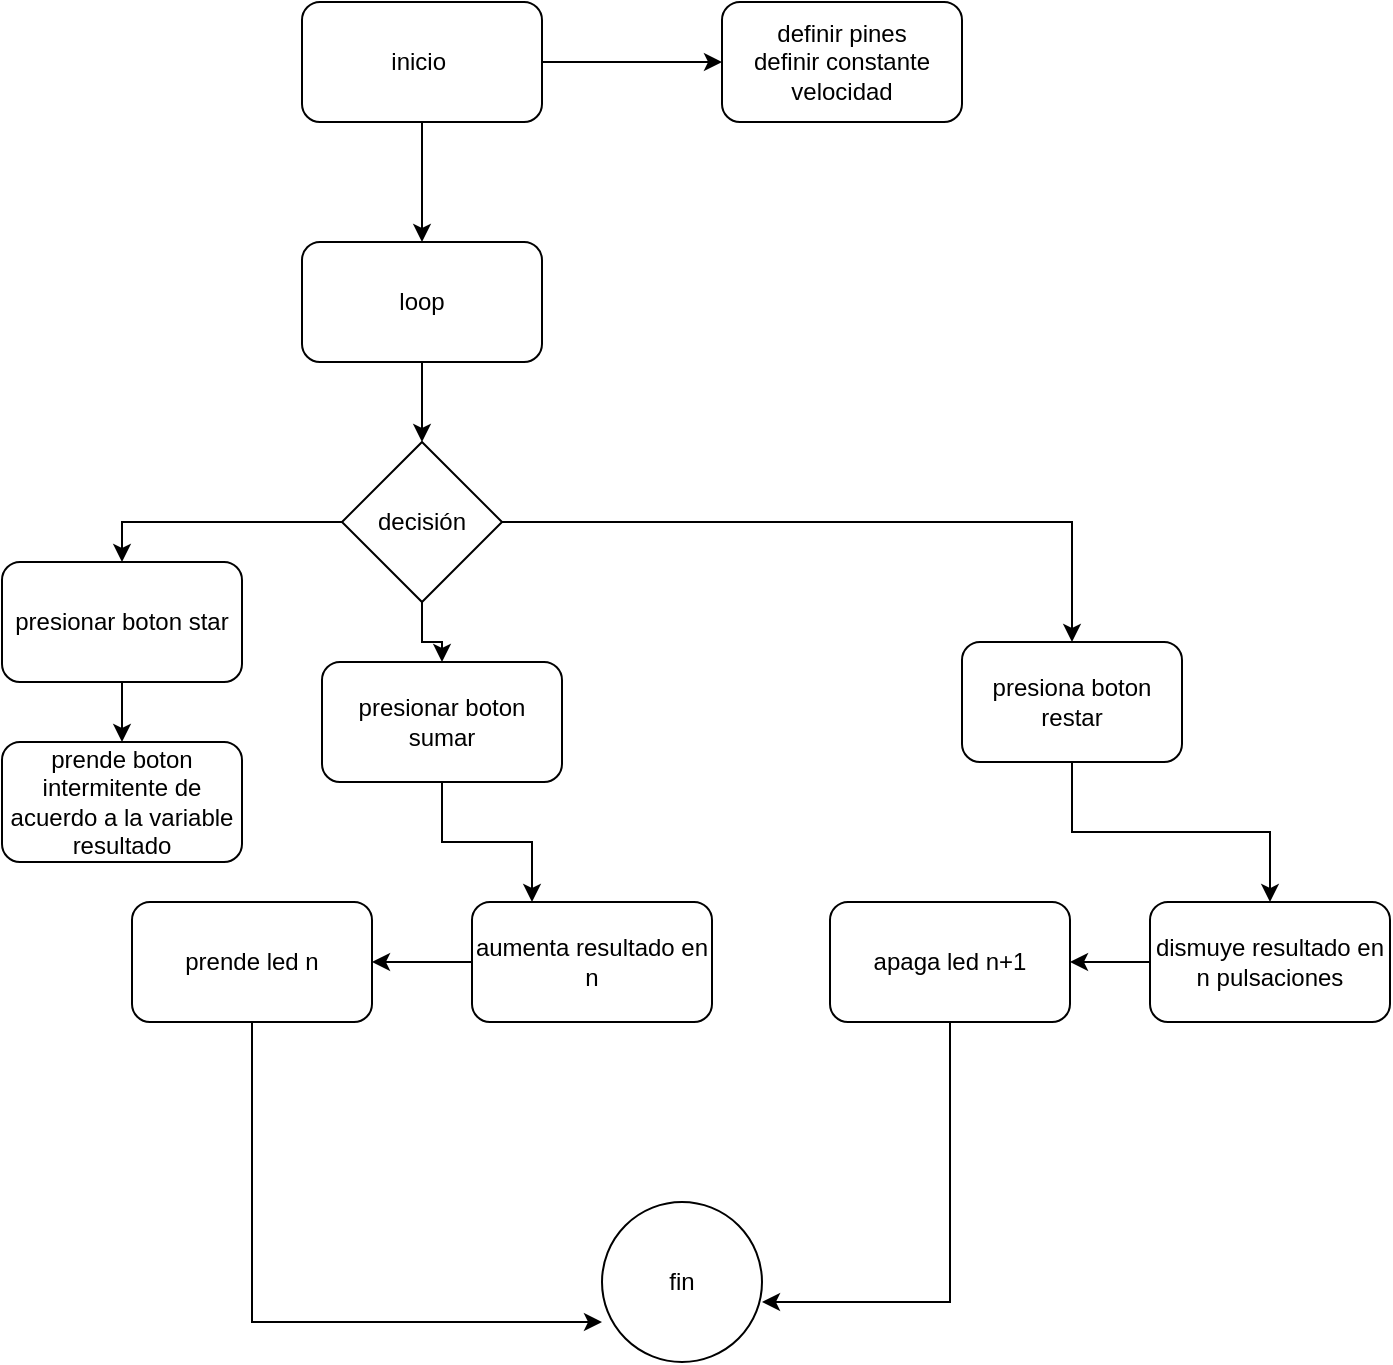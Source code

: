<mxfile version="13.9.8" type="github"><diagram id="2DMWZxgYW-daFrnhEKfw" name="Page-1"><mxGraphModel dx="766" dy="450" grid="1" gridSize="10" guides="1" tooltips="1" connect="1" arrows="1" fold="1" page="1" pageScale="1" pageWidth="827" pageHeight="1169" math="0" shadow="0"><root><mxCell id="0"/><mxCell id="1" parent="0"/><mxCell id="BRh6eord2LHTae4B7DdU-6" style="edgeStyle=orthogonalEdgeStyle;rounded=0;orthogonalLoop=1;jettySize=auto;html=1;exitX=0.5;exitY=1;exitDx=0;exitDy=0;" parent="1" source="BRh6eord2LHTae4B7DdU-1" target="BRh6eord2LHTae4B7DdU-3" edge="1"><mxGeometry relative="1" as="geometry"/></mxCell><mxCell id="BRh6eord2LHTae4B7DdU-7" style="edgeStyle=orthogonalEdgeStyle;rounded=0;orthogonalLoop=1;jettySize=auto;html=1;exitX=1;exitY=0.5;exitDx=0;exitDy=0;entryX=0;entryY=0.5;entryDx=0;entryDy=0;" parent="1" source="BRh6eord2LHTae4B7DdU-1" target="BRh6eord2LHTae4B7DdU-2" edge="1"><mxGeometry relative="1" as="geometry"/></mxCell><mxCell id="BRh6eord2LHTae4B7DdU-1" value="inicio&amp;nbsp;" style="rounded=1;whiteSpace=wrap;html=1;" parent="1" vertex="1"><mxGeometry x="150" y="90" width="120" height="60" as="geometry"/></mxCell><mxCell id="BRh6eord2LHTae4B7DdU-2" value="definir pines&lt;br&gt;definir constante velocidad" style="rounded=1;whiteSpace=wrap;html=1;" parent="1" vertex="1"><mxGeometry x="360" y="90" width="120" height="60" as="geometry"/></mxCell><mxCell id="BRh6eord2LHTae4B7DdU-17" style="edgeStyle=orthogonalEdgeStyle;rounded=0;orthogonalLoop=1;jettySize=auto;html=1;exitX=0.5;exitY=1;exitDx=0;exitDy=0;entryX=0.5;entryY=0;entryDx=0;entryDy=0;" parent="1" source="BRh6eord2LHTae4B7DdU-3" target="BRh6eord2LHTae4B7DdU-11" edge="1"><mxGeometry relative="1" as="geometry"/></mxCell><mxCell id="BRh6eord2LHTae4B7DdU-3" value="loop" style="rounded=1;whiteSpace=wrap;html=1;" parent="1" vertex="1"><mxGeometry x="150" y="210" width="120" height="60" as="geometry"/></mxCell><mxCell id="cg7cYSDFDLXOpd2WmhJb-35" style="edgeStyle=orthogonalEdgeStyle;rounded=0;orthogonalLoop=1;jettySize=auto;html=1;entryX=0.25;entryY=0;entryDx=0;entryDy=0;" edge="1" parent="1" source="BRh6eord2LHTae4B7DdU-4" target="cg7cYSDFDLXOpd2WmhJb-10"><mxGeometry relative="1" as="geometry"/></mxCell><mxCell id="BRh6eord2LHTae4B7DdU-4" value="presionar boton sumar" style="rounded=1;whiteSpace=wrap;html=1;" parent="1" vertex="1"><mxGeometry x="160" y="420" width="120" height="60" as="geometry"/></mxCell><mxCell id="BRh6eord2LHTae4B7DdU-12" style="edgeStyle=orthogonalEdgeStyle;rounded=0;orthogonalLoop=1;jettySize=auto;html=1;entryX=0.5;entryY=0;entryDx=0;entryDy=0;" parent="1" source="BRh6eord2LHTae4B7DdU-11" target="BRh6eord2LHTae4B7DdU-4" edge="1"><mxGeometry relative="1" as="geometry"/></mxCell><mxCell id="BRh6eord2LHTae4B7DdU-14" style="edgeStyle=orthogonalEdgeStyle;rounded=0;orthogonalLoop=1;jettySize=auto;html=1;exitX=1;exitY=0.5;exitDx=0;exitDy=0;" parent="1" source="BRh6eord2LHTae4B7DdU-11" target="BRh6eord2LHTae4B7DdU-13" edge="1"><mxGeometry relative="1" as="geometry"/></mxCell><mxCell id="BRh6eord2LHTae4B7DdU-61" style="edgeStyle=orthogonalEdgeStyle;rounded=0;orthogonalLoop=1;jettySize=auto;html=1;entryX=0.5;entryY=0;entryDx=0;entryDy=0;" parent="1" source="BRh6eord2LHTae4B7DdU-11" target="BRh6eord2LHTae4B7DdU-60" edge="1"><mxGeometry relative="1" as="geometry"/></mxCell><mxCell id="BRh6eord2LHTae4B7DdU-11" value="decisión" style="rhombus;whiteSpace=wrap;html=1;" parent="1" vertex="1"><mxGeometry x="170" y="310" width="80" height="80" as="geometry"/></mxCell><mxCell id="cg7cYSDFDLXOpd2WmhJb-52" style="edgeStyle=orthogonalEdgeStyle;rounded=0;orthogonalLoop=1;jettySize=auto;html=1;entryX=0.5;entryY=0;entryDx=0;entryDy=0;" edge="1" parent="1" source="BRh6eord2LHTae4B7DdU-13" target="cg7cYSDFDLXOpd2WmhJb-26"><mxGeometry relative="1" as="geometry"/></mxCell><mxCell id="BRh6eord2LHTae4B7DdU-13" value="presiona boton restar" style="rounded=1;whiteSpace=wrap;html=1;" parent="1" vertex="1"><mxGeometry x="480" y="410" width="110" height="60" as="geometry"/></mxCell><mxCell id="BRh6eord2LHTae4B7DdU-65" value="" style="edgeStyle=orthogonalEdgeStyle;rounded=0;orthogonalLoop=1;jettySize=auto;html=1;" parent="1" source="BRh6eord2LHTae4B7DdU-60" target="BRh6eord2LHTae4B7DdU-63" edge="1"><mxGeometry relative="1" as="geometry"/></mxCell><mxCell id="BRh6eord2LHTae4B7DdU-60" value="presionar boton star" style="rounded=1;whiteSpace=wrap;html=1;" parent="1" vertex="1"><mxGeometry y="370" width="120" height="60" as="geometry"/></mxCell><mxCell id="BRh6eord2LHTae4B7DdU-63" value="&lt;font style=&quot;vertical-align: inherit&quot;&gt;&lt;font style=&quot;vertical-align: inherit&quot;&gt;prende boton intermitente de acuerdo a la variable resultado&lt;/font&gt;&lt;/font&gt;" style="rounded=1;whiteSpace=wrap;html=1;" parent="1" vertex="1"><mxGeometry y="460" width="120" height="60" as="geometry"/></mxCell><mxCell id="cg7cYSDFDLXOpd2WmhJb-57" style="edgeStyle=orthogonalEdgeStyle;rounded=0;orthogonalLoop=1;jettySize=auto;html=1;entryX=0;entryY=0.75;entryDx=0;entryDy=0;entryPerimeter=0;" edge="1" parent="1" source="cg7cYSDFDLXOpd2WmhJb-1" target="cg7cYSDFDLXOpd2WmhJb-55"><mxGeometry relative="1" as="geometry"><Array as="points"><mxPoint x="125" y="750"/></Array></mxGeometry></mxCell><mxCell id="cg7cYSDFDLXOpd2WmhJb-1" value="prende led n" style="rounded=1;whiteSpace=wrap;html=1;" vertex="1" parent="1"><mxGeometry x="65" y="540" width="120" height="60" as="geometry"/></mxCell><mxCell id="cg7cYSDFDLXOpd2WmhJb-37" style="edgeStyle=orthogonalEdgeStyle;rounded=0;orthogonalLoop=1;jettySize=auto;html=1;entryX=1;entryY=0.5;entryDx=0;entryDy=0;" edge="1" parent="1" source="cg7cYSDFDLXOpd2WmhJb-10" target="cg7cYSDFDLXOpd2WmhJb-1"><mxGeometry relative="1" as="geometry"><mxPoint x="205" y="570" as="targetPoint"/></mxGeometry></mxCell><mxCell id="cg7cYSDFDLXOpd2WmhJb-10" value="aumenta resultado en n" style="rounded=1;whiteSpace=wrap;html=1;" vertex="1" parent="1"><mxGeometry x="235" y="540" width="120" height="60" as="geometry"/></mxCell><mxCell id="cg7cYSDFDLXOpd2WmhJb-56" style="edgeStyle=orthogonalEdgeStyle;rounded=0;orthogonalLoop=1;jettySize=auto;html=1;entryX=1;entryY=0.625;entryDx=0;entryDy=0;entryPerimeter=0;" edge="1" parent="1" source="cg7cYSDFDLXOpd2WmhJb-18" target="cg7cYSDFDLXOpd2WmhJb-55"><mxGeometry relative="1" as="geometry"><Array as="points"><mxPoint x="474" y="740"/></Array></mxGeometry></mxCell><mxCell id="cg7cYSDFDLXOpd2WmhJb-18" value="apaga led n+1" style="rounded=1;whiteSpace=wrap;html=1;" vertex="1" parent="1"><mxGeometry x="414" y="540" width="120" height="60" as="geometry"/></mxCell><mxCell id="cg7cYSDFDLXOpd2WmhJb-53" style="edgeStyle=orthogonalEdgeStyle;rounded=0;orthogonalLoop=1;jettySize=auto;html=1;entryX=1;entryY=0.5;entryDx=0;entryDy=0;" edge="1" parent="1" source="cg7cYSDFDLXOpd2WmhJb-26" target="cg7cYSDFDLXOpd2WmhJb-18"><mxGeometry relative="1" as="geometry"/></mxCell><mxCell id="cg7cYSDFDLXOpd2WmhJb-26" value="&lt;span&gt;dismuye resultado en n pulsaciones&lt;/span&gt;" style="rounded=1;whiteSpace=wrap;html=1;" vertex="1" parent="1"><mxGeometry x="574" y="540" width="120" height="60" as="geometry"/></mxCell><mxCell id="cg7cYSDFDLXOpd2WmhJb-55" value="fin" style="ellipse;whiteSpace=wrap;html=1;aspect=fixed;" vertex="1" parent="1"><mxGeometry x="300" y="690" width="80" height="80" as="geometry"/></mxCell></root></mxGraphModel></diagram></mxfile>